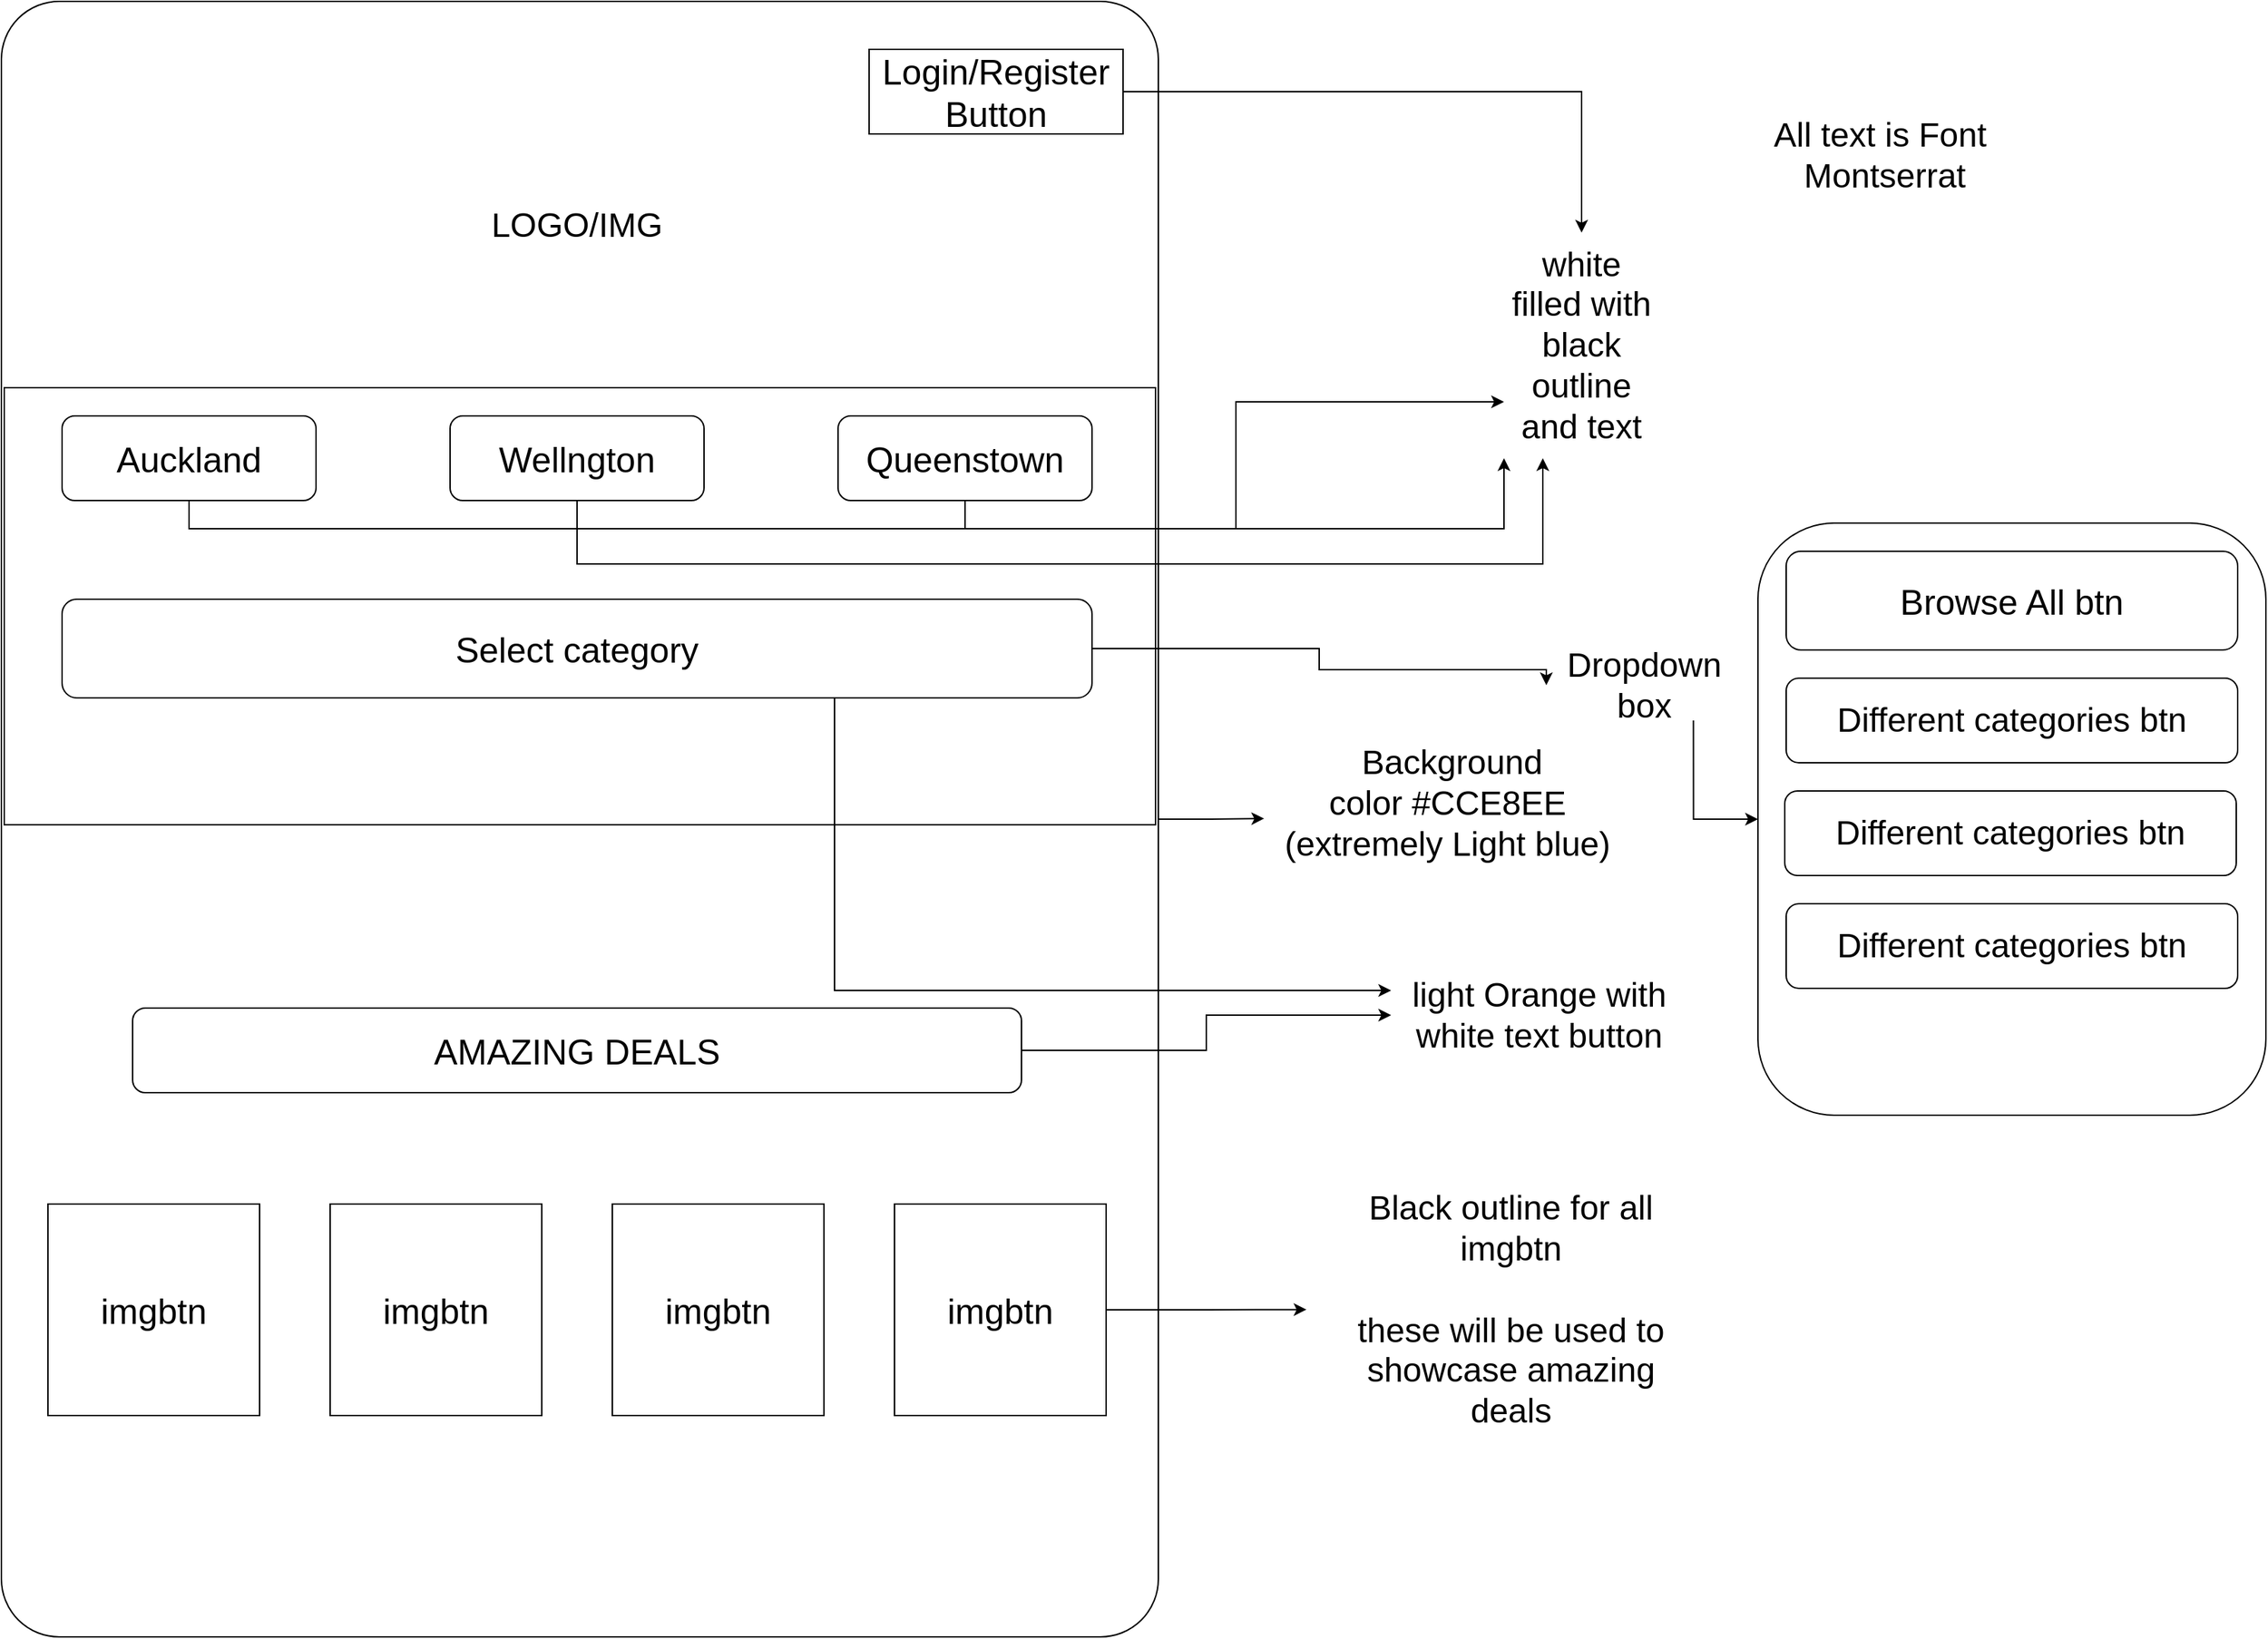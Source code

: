<mxfile version="24.0.7" type="device">
  <diagram name="Page-1" id="f1b7ffb7-ca1e-a977-7cf5-a751b3c06c05">
    <mxGraphModel dx="2607" dy="1342" grid="1" gridSize="10" guides="1" tooltips="1" connect="1" arrows="1" fold="1" page="1" pageScale="1" pageWidth="826" pageHeight="1169" background="none" math="0" shadow="0">
      <root>
        <mxCell id="0" />
        <mxCell id="1" parent="0" />
        <mxCell id="QtQ8lSiah9ClLBRenUS3-11" style="edgeStyle=orthogonalEdgeStyle;rounded=0;orthogonalLoop=1;jettySize=auto;html=1;exitX=1;exitY=0.5;exitDx=0;exitDy=0;" parent="1" source="EnNo9HQF5OWS_CK6vQaD-61" edge="1">
          <mxGeometry relative="1" as="geometry">
            <mxPoint x="900" y="585.588" as="targetPoint" />
          </mxGeometry>
        </mxCell>
        <mxCell id="EnNo9HQF5OWS_CK6vQaD-61" value="" style="rounded=1;whiteSpace=wrap;html=1;arcSize=5;" parent="1" vertex="1">
          <mxGeometry x="5" y="6" width="820" height="1160" as="geometry" />
        </mxCell>
        <mxCell id="EnNo9HQF5OWS_CK6vQaD-65" value="" style="rounded=0;whiteSpace=wrap;html=1;" parent="1" vertex="1">
          <mxGeometry x="7" y="280" width="816" height="310" as="geometry" />
        </mxCell>
        <mxCell id="QtQ8lSiah9ClLBRenUS3-1" style="edgeStyle=orthogonalEdgeStyle;rounded=0;orthogonalLoop=1;jettySize=auto;html=1;entryX=0;entryY=0.75;entryDx=0;entryDy=0;" parent="1" source="EnNo9HQF5OWS_CK6vQaD-67" edge="1" target="QtQ8lSiah9ClLBRenUS3-4">
          <mxGeometry relative="1" as="geometry">
            <mxPoint x="970" y="380" as="targetPoint" />
            <Array as="points">
              <mxPoint x="138" y="380" />
              <mxPoint x="880" y="380" />
              <mxPoint x="880" y="290" />
            </Array>
          </mxGeometry>
        </mxCell>
        <mxCell id="EnNo9HQF5OWS_CK6vQaD-67" value="Auckland" style="rounded=1;whiteSpace=wrap;html=1;fontSize=25;" parent="1" vertex="1">
          <mxGeometry x="48" y="300" width="180" height="60" as="geometry" />
        </mxCell>
        <mxCell id="QtQ8lSiah9ClLBRenUS3-2" style="edgeStyle=orthogonalEdgeStyle;rounded=0;orthogonalLoop=1;jettySize=auto;html=1;exitX=0.5;exitY=1;exitDx=0;exitDy=0;entryX=0.25;entryY=1;entryDx=0;entryDy=0;" parent="1" source="EnNo9HQF5OWS_CK6vQaD-68" edge="1" target="QtQ8lSiah9ClLBRenUS3-4">
          <mxGeometry relative="1" as="geometry">
            <mxPoint x="970" y="405" as="targetPoint" />
            <Array as="points">
              <mxPoint x="413" y="405" />
              <mxPoint x="1098" y="405" />
            </Array>
          </mxGeometry>
        </mxCell>
        <mxCell id="EnNo9HQF5OWS_CK6vQaD-68" value="Wellngton" style="rounded=1;whiteSpace=wrap;html=1;fontSize=25;" parent="1" vertex="1">
          <mxGeometry x="323" y="300" width="180" height="60" as="geometry" />
        </mxCell>
        <mxCell id="QtQ8lSiah9ClLBRenUS3-3" style="edgeStyle=orthogonalEdgeStyle;rounded=0;orthogonalLoop=1;jettySize=auto;html=1;exitX=0.5;exitY=1;exitDx=0;exitDy=0;entryX=0;entryY=1;entryDx=0;entryDy=0;" parent="1" source="EnNo9HQF5OWS_CK6vQaD-69" edge="1" target="QtQ8lSiah9ClLBRenUS3-4">
          <mxGeometry relative="1" as="geometry">
            <mxPoint x="970" y="350" as="targetPoint" />
            <Array as="points">
              <mxPoint x="688" y="380" />
              <mxPoint x="1070" y="380" />
            </Array>
          </mxGeometry>
        </mxCell>
        <mxCell id="EnNo9HQF5OWS_CK6vQaD-69" value="Queenstown" style="rounded=1;whiteSpace=wrap;html=1;fontSize=25;" parent="1" vertex="1">
          <mxGeometry x="598" y="300" width="180" height="60" as="geometry" />
        </mxCell>
        <mxCell id="VuU8G3CT5peATZBrLKKf-16" style="edgeStyle=orthogonalEdgeStyle;rounded=0;orthogonalLoop=1;jettySize=auto;html=1;exitX=0.75;exitY=1;exitDx=0;exitDy=0;entryX=0;entryY=0.25;entryDx=0;entryDy=0;" edge="1" parent="1" source="EnNo9HQF5OWS_CK6vQaD-70" target="QtQ8lSiah9ClLBRenUS3-7">
          <mxGeometry relative="1" as="geometry" />
        </mxCell>
        <mxCell id="VuU8G3CT5peATZBrLKKf-18" style="edgeStyle=orthogonalEdgeStyle;rounded=0;orthogonalLoop=1;jettySize=auto;html=1;exitX=1;exitY=0.5;exitDx=0;exitDy=0;entryX=0;entryY=0.5;entryDx=0;entryDy=0;" edge="1" parent="1" source="EnNo9HQF5OWS_CK6vQaD-70" target="VuU8G3CT5peATZBrLKKf-3">
          <mxGeometry relative="1" as="geometry">
            <Array as="points">
              <mxPoint x="939" y="465" />
              <mxPoint x="939" y="480" />
              <mxPoint x="1100" y="480" />
            </Array>
          </mxGeometry>
        </mxCell>
        <mxCell id="EnNo9HQF5OWS_CK6vQaD-70" value="Select category" style="rounded=1;whiteSpace=wrap;html=1;fontSize=25;verticalAlign=middle;" parent="1" vertex="1">
          <mxGeometry x="48" y="430" width="730" height="70" as="geometry" />
        </mxCell>
        <mxCell id="EnNo9HQF5OWS_CK6vQaD-71" value="imgbtn" style="whiteSpace=wrap;html=1;aspect=fixed;fontSize=25;" parent="1" vertex="1">
          <mxGeometry x="38" y="859" width="150" height="150" as="geometry" />
        </mxCell>
        <mxCell id="EnNo9HQF5OWS_CK6vQaD-72" value="imgbtn" style="whiteSpace=wrap;html=1;aspect=fixed;fontSize=25;" parent="1" vertex="1">
          <mxGeometry x="238" y="859" width="150" height="150" as="geometry" />
        </mxCell>
        <mxCell id="EnNo9HQF5OWS_CK6vQaD-73" value="imgbtn" style="whiteSpace=wrap;html=1;aspect=fixed;fontSize=25;" parent="1" vertex="1">
          <mxGeometry x="438" y="859" width="150" height="150" as="geometry" />
        </mxCell>
        <mxCell id="VuU8G3CT5peATZBrLKKf-17" style="edgeStyle=orthogonalEdgeStyle;rounded=0;orthogonalLoop=1;jettySize=auto;html=1;exitX=1;exitY=0.5;exitDx=0;exitDy=0;entryX=0;entryY=0.5;entryDx=0;entryDy=0;" edge="1" parent="1" source="EnNo9HQF5OWS_CK6vQaD-74" target="QtQ8lSiah9ClLBRenUS3-7">
          <mxGeometry relative="1" as="geometry" />
        </mxCell>
        <mxCell id="EnNo9HQF5OWS_CK6vQaD-74" value="AMAZING DEALS" style="rounded=1;whiteSpace=wrap;html=1;fontSize=25;" parent="1" vertex="1">
          <mxGeometry x="98" y="720" width="630" height="60" as="geometry" />
        </mxCell>
        <mxCell id="QtQ8lSiah9ClLBRenUS3-8" style="edgeStyle=orthogonalEdgeStyle;rounded=0;orthogonalLoop=1;jettySize=auto;html=1;exitX=1;exitY=0.5;exitDx=0;exitDy=0;" parent="1" source="EnNo9HQF5OWS_CK6vQaD-75" edge="1">
          <mxGeometry relative="1" as="geometry">
            <mxPoint x="930" y="933.824" as="targetPoint" />
          </mxGeometry>
        </mxCell>
        <mxCell id="EnNo9HQF5OWS_CK6vQaD-75" value="imgbtn" style="whiteSpace=wrap;html=1;aspect=fixed;fontSize=25;" parent="1" vertex="1">
          <mxGeometry x="638" y="859" width="150" height="150" as="geometry" />
        </mxCell>
        <mxCell id="QtQ8lSiah9ClLBRenUS3-10" style="edgeStyle=orthogonalEdgeStyle;rounded=0;orthogonalLoop=1;jettySize=auto;html=1;exitX=1;exitY=0.5;exitDx=0;exitDy=0;" parent="1" source="V0ULsexWpumegTV69PMz-5" edge="1" target="QtQ8lSiah9ClLBRenUS3-4">
          <mxGeometry relative="1" as="geometry">
            <mxPoint x="1030" y="290" as="targetPoint" />
          </mxGeometry>
        </mxCell>
        <mxCell id="V0ULsexWpumegTV69PMz-5" value="Login/Register&lt;div style=&quot;font-size: 25px;&quot;&gt;Button&lt;/div&gt;" style="rounded=0;whiteSpace=wrap;html=1;fontSize=25;" parent="1" vertex="1">
          <mxGeometry x="620" y="40" width="180" height="60" as="geometry" />
        </mxCell>
        <mxCell id="QtQ8lSiah9ClLBRenUS3-4" value="&lt;font style=&quot;font-size: 24px;&quot;&gt;white filled with black outline and text&lt;/font&gt;" style="text;strokeColor=none;align=center;fillColor=none;html=1;verticalAlign=middle;whiteSpace=wrap;rounded=0;" parent="1" vertex="1">
          <mxGeometry x="1070" y="170" width="110" height="160" as="geometry" />
        </mxCell>
        <mxCell id="QtQ8lSiah9ClLBRenUS3-7" value="&lt;font style=&quot;font-size: 24px;&quot;&gt;light Orange with white text button&lt;/font&gt;" style="text;strokeColor=none;align=center;fillColor=none;html=1;verticalAlign=middle;whiteSpace=wrap;rounded=0;" parent="1" vertex="1">
          <mxGeometry x="990" y="690" width="210" height="70" as="geometry" />
        </mxCell>
        <mxCell id="QtQ8lSiah9ClLBRenUS3-9" value="&lt;font style=&quot;font-size: 24px;&quot;&gt;Black outline for all imgbtn&lt;/font&gt;&lt;div&gt;&lt;font style=&quot;font-size: 24px;&quot;&gt;&lt;br&gt;&lt;/font&gt;&lt;/div&gt;&lt;div&gt;&lt;font style=&quot;font-size: 24px;&quot;&gt;these will be used to showcase amazing deals&lt;/font&gt;&lt;/div&gt;" style="text;strokeColor=none;align=center;fillColor=none;html=1;verticalAlign=middle;whiteSpace=wrap;rounded=0;" parent="1" vertex="1">
          <mxGeometry x="940" y="824" width="270" height="220" as="geometry" />
        </mxCell>
        <mxCell id="QtQ8lSiah9ClLBRenUS3-12" value="&lt;font style=&quot;font-size: 24px;&quot;&gt;&amp;nbsp;Background color&amp;nbsp;#CCE8EE (extremely Light blue)&lt;/font&gt;" style="text;strokeColor=none;align=center;fillColor=none;html=1;verticalAlign=middle;whiteSpace=wrap;rounded=0;" parent="1" vertex="1">
          <mxGeometry x="910" y="560" width="240" height="30" as="geometry" />
        </mxCell>
        <mxCell id="QtQ8lSiah9ClLBRenUS3-14" value="&lt;font style=&quot;font-size: 24px;&quot;&gt;All text is Font&amp;nbsp;&lt;/font&gt;&lt;div&gt;&lt;font style=&quot;&quot;&gt;&lt;font style=&quot;font-size: 24px;&quot;&gt;Montserrat&lt;/font&gt;&lt;br&gt;&lt;/font&gt;&lt;/div&gt;" style="text;strokeColor=none;align=center;fillColor=none;html=1;verticalAlign=middle;whiteSpace=wrap;rounded=0;" parent="1" vertex="1">
          <mxGeometry x="1220" y="30" width="240" height="170" as="geometry" />
        </mxCell>
        <mxCell id="QtQ8lSiah9ClLBRenUS3-16" value="&lt;font style=&quot;font-size: 24px;&quot;&gt;LOGO/IMG&lt;/font&gt;" style="text;html=1;align=center;verticalAlign=middle;whiteSpace=wrap;rounded=0;" parent="1" vertex="1">
          <mxGeometry x="333" y="150" width="160" height="30" as="geometry" />
        </mxCell>
        <mxCell id="VuU8G3CT5peATZBrLKKf-2" value="" style="rounded=1;whiteSpace=wrap;html=1;" vertex="1" parent="1">
          <mxGeometry x="1250" y="376" width="360" height="420" as="geometry" />
        </mxCell>
        <mxCell id="VuU8G3CT5peATZBrLKKf-1" value="Browse All btn" style="rounded=1;whiteSpace=wrap;html=1;fontSize=25;verticalAlign=middle;" vertex="1" parent="1">
          <mxGeometry x="1270" y="396" width="320" height="70" as="geometry" />
        </mxCell>
        <mxCell id="VuU8G3CT5peATZBrLKKf-19" style="edgeStyle=orthogonalEdgeStyle;rounded=0;orthogonalLoop=1;jettySize=auto;html=1;exitX=0.75;exitY=1;exitDx=0;exitDy=0;entryX=0;entryY=0.5;entryDx=0;entryDy=0;" edge="1" parent="1" source="VuU8G3CT5peATZBrLKKf-3" target="VuU8G3CT5peATZBrLKKf-2">
          <mxGeometry relative="1" as="geometry" />
        </mxCell>
        <mxCell id="VuU8G3CT5peATZBrLKKf-3" value="&lt;font style=&quot;font-size: 24px;&quot;&gt;Dropdown box&lt;/font&gt;" style="text;html=1;align=center;verticalAlign=middle;whiteSpace=wrap;rounded=0;" vertex="1" parent="1">
          <mxGeometry x="1100" y="466" width="139" height="50" as="geometry" />
        </mxCell>
        <mxCell id="VuU8G3CT5peATZBrLKKf-7" value="&lt;font style=&quot;font-size: 24px;&quot;&gt;Different categories btn&lt;/font&gt;" style="rounded=1;whiteSpace=wrap;html=1;" vertex="1" parent="1">
          <mxGeometry x="1270" y="486" width="320" height="60" as="geometry" />
        </mxCell>
        <mxCell id="VuU8G3CT5peATZBrLKKf-9" value="&lt;font style=&quot;font-size: 24px;&quot;&gt;Different categories btn&lt;/font&gt;" style="rounded=1;whiteSpace=wrap;html=1;" vertex="1" parent="1">
          <mxGeometry x="1269" y="566" width="320" height="60" as="geometry" />
        </mxCell>
        <mxCell id="VuU8G3CT5peATZBrLKKf-10" value="&lt;font style=&quot;font-size: 24px;&quot;&gt;Different categories btn&lt;/font&gt;" style="rounded=1;whiteSpace=wrap;html=1;" vertex="1" parent="1">
          <mxGeometry x="1270" y="646" width="320" height="60" as="geometry" />
        </mxCell>
      </root>
    </mxGraphModel>
  </diagram>
</mxfile>

